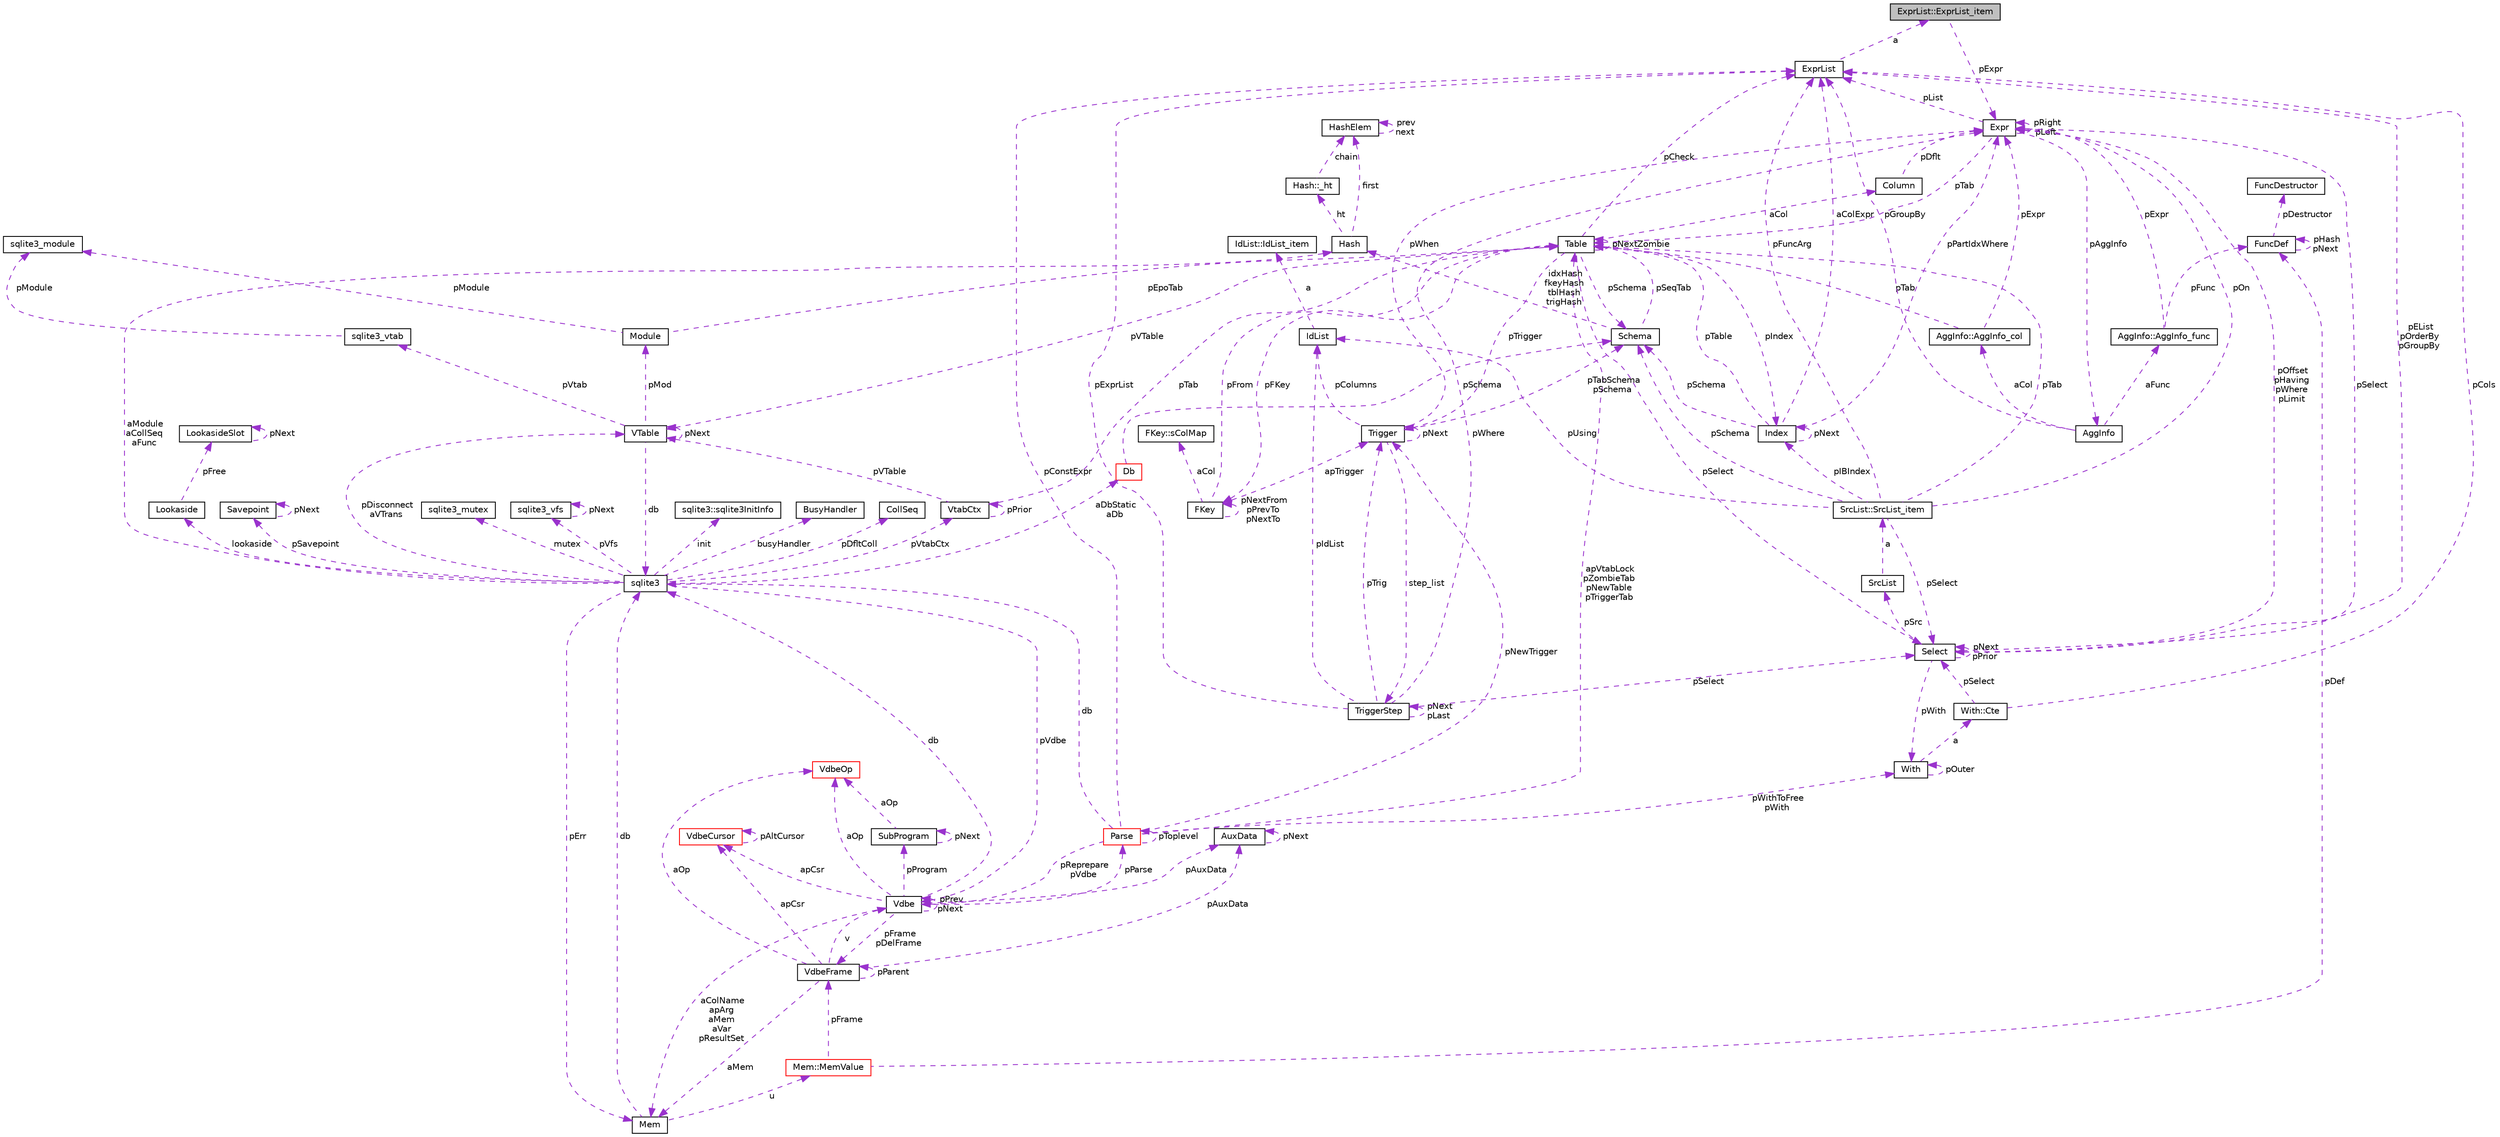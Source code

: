 digraph "ExprList::ExprList_item"
{
  edge [fontname="Helvetica",fontsize="10",labelfontname="Helvetica",labelfontsize="10"];
  node [fontname="Helvetica",fontsize="10",shape=record];
  Node1 [label="ExprList::ExprList_item",height=0.2,width=0.4,color="black", fillcolor="grey75", style="filled", fontcolor="black"];
  Node2 -> Node1 [dir="back",color="darkorchid3",fontsize="10",style="dashed",label=" pExpr" ,fontname="Helvetica"];
  Node2 [label="Expr",height=0.2,width=0.4,color="black", fillcolor="white", style="filled",URL="$structExpr.html"];
  Node3 -> Node2 [dir="back",color="darkorchid3",fontsize="10",style="dashed",label=" pAggInfo" ,fontname="Helvetica"];
  Node3 [label="AggInfo",height=0.2,width=0.4,color="black", fillcolor="white", style="filled",URL="$structAggInfo.html"];
  Node4 -> Node3 [dir="back",color="darkorchid3",fontsize="10",style="dashed",label=" aCol" ,fontname="Helvetica"];
  Node4 [label="AggInfo::AggInfo_col",height=0.2,width=0.4,color="black", fillcolor="white", style="filled",URL="$structAggInfo_1_1AggInfo__col.html"];
  Node2 -> Node4 [dir="back",color="darkorchid3",fontsize="10",style="dashed",label=" pExpr" ,fontname="Helvetica"];
  Node5 -> Node4 [dir="back",color="darkorchid3",fontsize="10",style="dashed",label=" pTab" ,fontname="Helvetica"];
  Node5 [label="Table",height=0.2,width=0.4,color="black", fillcolor="white", style="filled",URL="$structTable.html"];
  Node6 -> Node5 [dir="back",color="darkorchid3",fontsize="10",style="dashed",label=" pSchema" ,fontname="Helvetica"];
  Node6 [label="Schema",height=0.2,width=0.4,color="black", fillcolor="white", style="filled",URL="$structSchema.html"];
  Node5 -> Node6 [dir="back",color="darkorchid3",fontsize="10",style="dashed",label=" pSeqTab" ,fontname="Helvetica"];
  Node7 -> Node6 [dir="back",color="darkorchid3",fontsize="10",style="dashed",label=" idxHash\nfkeyHash\ntblHash\ntrigHash" ,fontname="Helvetica"];
  Node7 [label="Hash",height=0.2,width=0.4,color="black", fillcolor="white", style="filled",URL="$structHash.html"];
  Node8 -> Node7 [dir="back",color="darkorchid3",fontsize="10",style="dashed",label=" ht" ,fontname="Helvetica"];
  Node8 [label="Hash::_ht",height=0.2,width=0.4,color="black", fillcolor="white", style="filled",URL="$structHash_1_1__ht.html"];
  Node9 -> Node8 [dir="back",color="darkorchid3",fontsize="10",style="dashed",label=" chain" ,fontname="Helvetica"];
  Node9 [label="HashElem",height=0.2,width=0.4,color="black", fillcolor="white", style="filled",URL="$structHashElem.html"];
  Node9 -> Node9 [dir="back",color="darkorchid3",fontsize="10",style="dashed",label=" prev\nnext" ,fontname="Helvetica"];
  Node9 -> Node7 [dir="back",color="darkorchid3",fontsize="10",style="dashed",label=" first" ,fontname="Helvetica"];
  Node10 -> Node5 [dir="back",color="darkorchid3",fontsize="10",style="dashed",label=" aCol" ,fontname="Helvetica"];
  Node10 [label="Column",height=0.2,width=0.4,color="black", fillcolor="white", style="filled",URL="$structColumn.html"];
  Node2 -> Node10 [dir="back",color="darkorchid3",fontsize="10",style="dashed",label=" pDflt" ,fontname="Helvetica"];
  Node11 -> Node5 [dir="back",color="darkorchid3",fontsize="10",style="dashed",label=" pFKey" ,fontname="Helvetica"];
  Node11 [label="FKey",height=0.2,width=0.4,color="black", fillcolor="white", style="filled",URL="$structFKey.html"];
  Node12 -> Node11 [dir="back",color="darkorchid3",fontsize="10",style="dashed",label=" aCol" ,fontname="Helvetica"];
  Node12 [label="FKey::sColMap",height=0.2,width=0.4,color="black", fillcolor="white", style="filled",URL="$structFKey_1_1sColMap.html"];
  Node11 -> Node11 [dir="back",color="darkorchid3",fontsize="10",style="dashed",label=" pNextFrom\npPrevTo\npNextTo" ,fontname="Helvetica"];
  Node5 -> Node11 [dir="back",color="darkorchid3",fontsize="10",style="dashed",label=" pFrom" ,fontname="Helvetica"];
  Node13 -> Node11 [dir="back",color="darkorchid3",fontsize="10",style="dashed",label=" apTrigger" ,fontname="Helvetica"];
  Node13 [label="Trigger",height=0.2,width=0.4,color="black", fillcolor="white", style="filled",URL="$structTrigger.html"];
  Node14 -> Node13 [dir="back",color="darkorchid3",fontsize="10",style="dashed",label=" step_list" ,fontname="Helvetica"];
  Node14 [label="TriggerStep",height=0.2,width=0.4,color="black", fillcolor="white", style="filled",URL="$structTriggerStep.html"];
  Node14 -> Node14 [dir="back",color="darkorchid3",fontsize="10",style="dashed",label=" pNext\npLast" ,fontname="Helvetica"];
  Node2 -> Node14 [dir="back",color="darkorchid3",fontsize="10",style="dashed",label=" pWhere" ,fontname="Helvetica"];
  Node15 -> Node14 [dir="back",color="darkorchid3",fontsize="10",style="dashed",label=" pIdList" ,fontname="Helvetica"];
  Node15 [label="IdList",height=0.2,width=0.4,color="black", fillcolor="white", style="filled",URL="$structIdList.html"];
  Node16 -> Node15 [dir="back",color="darkorchid3",fontsize="10",style="dashed",label=" a" ,fontname="Helvetica"];
  Node16 [label="IdList::IdList_item",height=0.2,width=0.4,color="black", fillcolor="white", style="filled",URL="$structIdList_1_1IdList__item.html"];
  Node17 -> Node14 [dir="back",color="darkorchid3",fontsize="10",style="dashed",label=" pSelect" ,fontname="Helvetica"];
  Node17 [label="Select",height=0.2,width=0.4,color="black", fillcolor="white", style="filled",URL="$structSelect.html"];
  Node2 -> Node17 [dir="back",color="darkorchid3",fontsize="10",style="dashed",label=" pOffset\npHaving\npWhere\npLimit" ,fontname="Helvetica"];
  Node18 -> Node17 [dir="back",color="darkorchid3",fontsize="10",style="dashed",label=" pWith" ,fontname="Helvetica"];
  Node18 [label="With",height=0.2,width=0.4,color="black", fillcolor="white", style="filled",URL="$structWith.html"];
  Node19 -> Node18 [dir="back",color="darkorchid3",fontsize="10",style="dashed",label=" a" ,fontname="Helvetica"];
  Node19 [label="With::Cte",height=0.2,width=0.4,color="black", fillcolor="white", style="filled",URL="$structWith_1_1Cte.html"];
  Node17 -> Node19 [dir="back",color="darkorchid3",fontsize="10",style="dashed",label=" pSelect" ,fontname="Helvetica"];
  Node20 -> Node19 [dir="back",color="darkorchid3",fontsize="10",style="dashed",label=" pCols" ,fontname="Helvetica"];
  Node20 [label="ExprList",height=0.2,width=0.4,color="black", fillcolor="white", style="filled",URL="$structExprList.html"];
  Node1 -> Node20 [dir="back",color="darkorchid3",fontsize="10",style="dashed",label=" a" ,fontname="Helvetica"];
  Node18 -> Node18 [dir="back",color="darkorchid3",fontsize="10",style="dashed",label=" pOuter" ,fontname="Helvetica"];
  Node17 -> Node17 [dir="back",color="darkorchid3",fontsize="10",style="dashed",label=" pNext\npPrior" ,fontname="Helvetica"];
  Node21 -> Node17 [dir="back",color="darkorchid3",fontsize="10",style="dashed",label=" pSrc" ,fontname="Helvetica"];
  Node21 [label="SrcList",height=0.2,width=0.4,color="black", fillcolor="white", style="filled",URL="$structSrcList.html"];
  Node22 -> Node21 [dir="back",color="darkorchid3",fontsize="10",style="dashed",label=" a" ,fontname="Helvetica"];
  Node22 [label="SrcList::SrcList_item",height=0.2,width=0.4,color="black", fillcolor="white", style="filled",URL="$structSrcList_1_1SrcList__item.html"];
  Node6 -> Node22 [dir="back",color="darkorchid3",fontsize="10",style="dashed",label=" pSchema" ,fontname="Helvetica"];
  Node2 -> Node22 [dir="back",color="darkorchid3",fontsize="10",style="dashed",label=" pOn" ,fontname="Helvetica"];
  Node15 -> Node22 [dir="back",color="darkorchid3",fontsize="10",style="dashed",label=" pUsing" ,fontname="Helvetica"];
  Node5 -> Node22 [dir="back",color="darkorchid3",fontsize="10",style="dashed",label=" pTab" ,fontname="Helvetica"];
  Node17 -> Node22 [dir="back",color="darkorchid3",fontsize="10",style="dashed",label=" pSelect" ,fontname="Helvetica"];
  Node23 -> Node22 [dir="back",color="darkorchid3",fontsize="10",style="dashed",label=" pIBIndex" ,fontname="Helvetica"];
  Node23 [label="Index",height=0.2,width=0.4,color="black", fillcolor="white", style="filled",URL="$structIndex.html"];
  Node6 -> Node23 [dir="back",color="darkorchid3",fontsize="10",style="dashed",label=" pSchema" ,fontname="Helvetica"];
  Node2 -> Node23 [dir="back",color="darkorchid3",fontsize="10",style="dashed",label=" pPartIdxWhere" ,fontname="Helvetica"];
  Node5 -> Node23 [dir="back",color="darkorchid3",fontsize="10",style="dashed",label=" pTable" ,fontname="Helvetica"];
  Node20 -> Node23 [dir="back",color="darkorchid3",fontsize="10",style="dashed",label=" aColExpr" ,fontname="Helvetica"];
  Node23 -> Node23 [dir="back",color="darkorchid3",fontsize="10",style="dashed",label=" pNext" ,fontname="Helvetica"];
  Node20 -> Node22 [dir="back",color="darkorchid3",fontsize="10",style="dashed",label=" pFuncArg" ,fontname="Helvetica"];
  Node20 -> Node17 [dir="back",color="darkorchid3",fontsize="10",style="dashed",label=" pEList\npOrderBy\npGroupBy" ,fontname="Helvetica"];
  Node13 -> Node14 [dir="back",color="darkorchid3",fontsize="10",style="dashed",label=" pTrig" ,fontname="Helvetica"];
  Node20 -> Node14 [dir="back",color="darkorchid3",fontsize="10",style="dashed",label=" pExprList" ,fontname="Helvetica"];
  Node6 -> Node13 [dir="back",color="darkorchid3",fontsize="10",style="dashed",label=" pTabSchema\npSchema" ,fontname="Helvetica"];
  Node2 -> Node13 [dir="back",color="darkorchid3",fontsize="10",style="dashed",label=" pWhen" ,fontname="Helvetica"];
  Node15 -> Node13 [dir="back",color="darkorchid3",fontsize="10",style="dashed",label=" pColumns" ,fontname="Helvetica"];
  Node13 -> Node13 [dir="back",color="darkorchid3",fontsize="10",style="dashed",label=" pNext" ,fontname="Helvetica"];
  Node24 -> Node5 [dir="back",color="darkorchid3",fontsize="10",style="dashed",label=" pVTable" ,fontname="Helvetica"];
  Node24 [label="VTable",height=0.2,width=0.4,color="black", fillcolor="white", style="filled",URL="$structVTable.html"];
  Node25 -> Node24 [dir="back",color="darkorchid3",fontsize="10",style="dashed",label=" db" ,fontname="Helvetica"];
  Node25 [label="sqlite3",height=0.2,width=0.4,color="black", fillcolor="white", style="filled",URL="$structsqlite3.html"];
  Node26 -> Node25 [dir="back",color="darkorchid3",fontsize="10",style="dashed",label=" pErr" ,fontname="Helvetica"];
  Node26 [label="Mem",height=0.2,width=0.4,color="black", fillcolor="white", style="filled",URL="$structMem.html"];
  Node27 -> Node26 [dir="back",color="darkorchid3",fontsize="10",style="dashed",label=" u" ,fontname="Helvetica"];
  Node27 [label="Mem::MemValue",height=0.2,width=0.4,color="red", fillcolor="white", style="filled",URL="$unionMem_1_1MemValue.html"];
  Node28 -> Node27 [dir="back",color="darkorchid3",fontsize="10",style="dashed",label=" pFrame" ,fontname="Helvetica"];
  Node28 [label="VdbeFrame",height=0.2,width=0.4,color="black", fillcolor="white", style="filled",URL="$structVdbeFrame.html"];
  Node26 -> Node28 [dir="back",color="darkorchid3",fontsize="10",style="dashed",label=" aMem" ,fontname="Helvetica"];
  Node29 -> Node28 [dir="back",color="darkorchid3",fontsize="10",style="dashed",label=" v" ,fontname="Helvetica"];
  Node29 [label="Vdbe",height=0.2,width=0.4,color="black", fillcolor="white", style="filled",URL="$structVdbe.html"];
  Node26 -> Node29 [dir="back",color="darkorchid3",fontsize="10",style="dashed",label=" aColName\napArg\naMem\naVar\npResultSet" ,fontname="Helvetica"];
  Node29 -> Node29 [dir="back",color="darkorchid3",fontsize="10",style="dashed",label=" pPrev\npNext" ,fontname="Helvetica"];
  Node25 -> Node29 [dir="back",color="darkorchid3",fontsize="10",style="dashed",label=" db" ,fontname="Helvetica"];
  Node28 -> Node29 [dir="back",color="darkorchid3",fontsize="10",style="dashed",label=" pFrame\npDelFrame" ,fontname="Helvetica"];
  Node30 -> Node29 [dir="back",color="darkorchid3",fontsize="10",style="dashed",label=" pAuxData" ,fontname="Helvetica"];
  Node30 [label="AuxData",height=0.2,width=0.4,color="black", fillcolor="white", style="filled",URL="$structAuxData.html"];
  Node30 -> Node30 [dir="back",color="darkorchid3",fontsize="10",style="dashed",label=" pNext" ,fontname="Helvetica"];
  Node31 -> Node29 [dir="back",color="darkorchid3",fontsize="10",style="dashed",label=" pProgram" ,fontname="Helvetica"];
  Node31 [label="SubProgram",height=0.2,width=0.4,color="black", fillcolor="white", style="filled",URL="$structSubProgram.html"];
  Node31 -> Node31 [dir="back",color="darkorchid3",fontsize="10",style="dashed",label=" pNext" ,fontname="Helvetica"];
  Node32 -> Node31 [dir="back",color="darkorchid3",fontsize="10",style="dashed",label=" aOp" ,fontname="Helvetica"];
  Node32 [label="VdbeOp",height=0.2,width=0.4,color="red", fillcolor="white", style="filled",URL="$structVdbeOp.html"];
  Node33 -> Node29 [dir="back",color="darkorchid3",fontsize="10",style="dashed",label=" apCsr" ,fontname="Helvetica"];
  Node33 [label="VdbeCursor",height=0.2,width=0.4,color="red", fillcolor="white", style="filled",URL="$structVdbeCursor.html"];
  Node33 -> Node33 [dir="back",color="darkorchid3",fontsize="10",style="dashed",label=" pAltCursor" ,fontname="Helvetica"];
  Node34 -> Node29 [dir="back",color="darkorchid3",fontsize="10",style="dashed",label=" pParse" ,fontname="Helvetica"];
  Node34 [label="Parse",height=0.2,width=0.4,color="red", fillcolor="white", style="filled",URL="$structParse.html"];
  Node29 -> Node34 [dir="back",color="darkorchid3",fontsize="10",style="dashed",label=" pReprepare\npVdbe" ,fontname="Helvetica"];
  Node25 -> Node34 [dir="back",color="darkorchid3",fontsize="10",style="dashed",label=" db" ,fontname="Helvetica"];
  Node18 -> Node34 [dir="back",color="darkorchid3",fontsize="10",style="dashed",label=" pWithToFree\npWith" ,fontname="Helvetica"];
  Node5 -> Node34 [dir="back",color="darkorchid3",fontsize="10",style="dashed",label=" apVtabLock\npZombieTab\npNewTable\npTriggerTab" ,fontname="Helvetica"];
  Node13 -> Node34 [dir="back",color="darkorchid3",fontsize="10",style="dashed",label=" pNewTrigger" ,fontname="Helvetica"];
  Node20 -> Node34 [dir="back",color="darkorchid3",fontsize="10",style="dashed",label=" pConstExpr" ,fontname="Helvetica"];
  Node34 -> Node34 [dir="back",color="darkorchid3",fontsize="10",style="dashed",label=" pToplevel" ,fontname="Helvetica"];
  Node32 -> Node29 [dir="back",color="darkorchid3",fontsize="10",style="dashed",label=" aOp" ,fontname="Helvetica"];
  Node28 -> Node28 [dir="back",color="darkorchid3",fontsize="10",style="dashed",label=" pParent" ,fontname="Helvetica"];
  Node30 -> Node28 [dir="back",color="darkorchid3",fontsize="10",style="dashed",label=" pAuxData" ,fontname="Helvetica"];
  Node33 -> Node28 [dir="back",color="darkorchid3",fontsize="10",style="dashed",label=" apCsr" ,fontname="Helvetica"];
  Node32 -> Node28 [dir="back",color="darkorchid3",fontsize="10",style="dashed",label=" aOp" ,fontname="Helvetica"];
  Node35 -> Node27 [dir="back",color="darkorchid3",fontsize="10",style="dashed",label=" pDef" ,fontname="Helvetica"];
  Node35 [label="FuncDef",height=0.2,width=0.4,color="black", fillcolor="white", style="filled",URL="$structFuncDef.html"];
  Node36 -> Node35 [dir="back",color="darkorchid3",fontsize="10",style="dashed",label=" pDestructor" ,fontname="Helvetica"];
  Node36 [label="FuncDestructor",height=0.2,width=0.4,color="black", fillcolor="white", style="filled",URL="$structFuncDestructor.html"];
  Node35 -> Node35 [dir="back",color="darkorchid3",fontsize="10",style="dashed",label=" pHash\npNext" ,fontname="Helvetica"];
  Node25 -> Node26 [dir="back",color="darkorchid3",fontsize="10",style="dashed",label=" db" ,fontname="Helvetica"];
  Node29 -> Node25 [dir="back",color="darkorchid3",fontsize="10",style="dashed",label=" pVdbe" ,fontname="Helvetica"];
  Node37 -> Node25 [dir="back",color="darkorchid3",fontsize="10",style="dashed",label=" pSavepoint" ,fontname="Helvetica"];
  Node37 [label="Savepoint",height=0.2,width=0.4,color="black", fillcolor="white", style="filled",URL="$structSavepoint.html"];
  Node37 -> Node37 [dir="back",color="darkorchid3",fontsize="10",style="dashed",label=" pNext" ,fontname="Helvetica"];
  Node38 -> Node25 [dir="back",color="darkorchid3",fontsize="10",style="dashed",label=" lookaside" ,fontname="Helvetica"];
  Node38 [label="Lookaside",height=0.2,width=0.4,color="black", fillcolor="white", style="filled",URL="$structLookaside.html"];
  Node39 -> Node38 [dir="back",color="darkorchid3",fontsize="10",style="dashed",label=" pFree" ,fontname="Helvetica"];
  Node39 [label="LookasideSlot",height=0.2,width=0.4,color="black", fillcolor="white", style="filled",URL="$structLookasideSlot.html"];
  Node39 -> Node39 [dir="back",color="darkorchid3",fontsize="10",style="dashed",label=" pNext" ,fontname="Helvetica"];
  Node40 -> Node25 [dir="back",color="darkorchid3",fontsize="10",style="dashed",label=" mutex" ,fontname="Helvetica"];
  Node40 [label="sqlite3_mutex",height=0.2,width=0.4,color="black", fillcolor="white", style="filled",URL="$structsqlite3__mutex.html"];
  Node41 -> Node25 [dir="back",color="darkorchid3",fontsize="10",style="dashed",label=" pVfs" ,fontname="Helvetica"];
  Node41 [label="sqlite3_vfs",height=0.2,width=0.4,color="black", fillcolor="white", style="filled",URL="$structsqlite3__vfs.html"];
  Node41 -> Node41 [dir="back",color="darkorchid3",fontsize="10",style="dashed",label=" pNext" ,fontname="Helvetica"];
  Node42 -> Node25 [dir="back",color="darkorchid3",fontsize="10",style="dashed",label=" init" ,fontname="Helvetica"];
  Node42 [label="sqlite3::sqlite3InitInfo",height=0.2,width=0.4,color="black", fillcolor="white", style="filled",URL="$structsqlite3_1_1sqlite3InitInfo.html"];
  Node43 -> Node25 [dir="back",color="darkorchid3",fontsize="10",style="dashed",label=" busyHandler" ,fontname="Helvetica"];
  Node43 [label="BusyHandler",height=0.2,width=0.4,color="black", fillcolor="white", style="filled",URL="$structBusyHandler.html"];
  Node44 -> Node25 [dir="back",color="darkorchid3",fontsize="10",style="dashed",label=" pVtabCtx" ,fontname="Helvetica"];
  Node44 [label="VtabCtx",height=0.2,width=0.4,color="black", fillcolor="white", style="filled",URL="$structVtabCtx.html"];
  Node44 -> Node44 [dir="back",color="darkorchid3",fontsize="10",style="dashed",label=" pPrior" ,fontname="Helvetica"];
  Node24 -> Node44 [dir="back",color="darkorchid3",fontsize="10",style="dashed",label=" pVTable" ,fontname="Helvetica"];
  Node5 -> Node44 [dir="back",color="darkorchid3",fontsize="10",style="dashed",label=" pTab" ,fontname="Helvetica"];
  Node45 -> Node25 [dir="back",color="darkorchid3",fontsize="10",style="dashed",label=" pDfltColl" ,fontname="Helvetica"];
  Node45 [label="CollSeq",height=0.2,width=0.4,color="black", fillcolor="white", style="filled",URL="$structCollSeq.html"];
  Node24 -> Node25 [dir="back",color="darkorchid3",fontsize="10",style="dashed",label=" pDisconnect\naVTrans" ,fontname="Helvetica"];
  Node46 -> Node25 [dir="back",color="darkorchid3",fontsize="10",style="dashed",label=" aDbStatic\naDb" ,fontname="Helvetica"];
  Node46 [label="Db",height=0.2,width=0.4,color="red", fillcolor="white", style="filled",URL="$structDb.html"];
  Node6 -> Node46 [dir="back",color="darkorchid3",fontsize="10",style="dashed",label=" pSchema" ,fontname="Helvetica"];
  Node7 -> Node25 [dir="back",color="darkorchid3",fontsize="10",style="dashed",label=" aModule\naCollSeq\naFunc" ,fontname="Helvetica"];
  Node24 -> Node24 [dir="back",color="darkorchid3",fontsize="10",style="dashed",label=" pNext" ,fontname="Helvetica"];
  Node47 -> Node24 [dir="back",color="darkorchid3",fontsize="10",style="dashed",label=" pMod" ,fontname="Helvetica"];
  Node47 [label="Module",height=0.2,width=0.4,color="black", fillcolor="white", style="filled",URL="$structModule.html"];
  Node48 -> Node47 [dir="back",color="darkorchid3",fontsize="10",style="dashed",label=" pModule" ,fontname="Helvetica"];
  Node48 [label="sqlite3_module",height=0.2,width=0.4,color="black", fillcolor="white", style="filled",URL="$structsqlite3__module.html"];
  Node5 -> Node47 [dir="back",color="darkorchid3",fontsize="10",style="dashed",label=" pEpoTab" ,fontname="Helvetica"];
  Node49 -> Node24 [dir="back",color="darkorchid3",fontsize="10",style="dashed",label=" pVtab" ,fontname="Helvetica"];
  Node49 [label="sqlite3_vtab",height=0.2,width=0.4,color="black", fillcolor="white", style="filled",URL="$structsqlite3__vtab.html"];
  Node48 -> Node49 [dir="back",color="darkorchid3",fontsize="10",style="dashed",label=" pModule" ,fontname="Helvetica"];
  Node5 -> Node5 [dir="back",color="darkorchid3",fontsize="10",style="dashed",label=" pNextZombie" ,fontname="Helvetica"];
  Node13 -> Node5 [dir="back",color="darkorchid3",fontsize="10",style="dashed",label=" pTrigger" ,fontname="Helvetica"];
  Node17 -> Node5 [dir="back",color="darkorchid3",fontsize="10",style="dashed",label=" pSelect" ,fontname="Helvetica"];
  Node20 -> Node5 [dir="back",color="darkorchid3",fontsize="10",style="dashed",label=" pCheck" ,fontname="Helvetica"];
  Node23 -> Node5 [dir="back",color="darkorchid3",fontsize="10",style="dashed",label=" pIndex" ,fontname="Helvetica"];
  Node50 -> Node3 [dir="back",color="darkorchid3",fontsize="10",style="dashed",label=" aFunc" ,fontname="Helvetica"];
  Node50 [label="AggInfo::AggInfo_func",height=0.2,width=0.4,color="black", fillcolor="white", style="filled",URL="$structAggInfo_1_1AggInfo__func.html"];
  Node2 -> Node50 [dir="back",color="darkorchid3",fontsize="10",style="dashed",label=" pExpr" ,fontname="Helvetica"];
  Node35 -> Node50 [dir="back",color="darkorchid3",fontsize="10",style="dashed",label=" pFunc" ,fontname="Helvetica"];
  Node20 -> Node3 [dir="back",color="darkorchid3",fontsize="10",style="dashed",label=" pGroupBy" ,fontname="Helvetica"];
  Node2 -> Node2 [dir="back",color="darkorchid3",fontsize="10",style="dashed",label=" pRight\npLeft" ,fontname="Helvetica"];
  Node5 -> Node2 [dir="back",color="darkorchid3",fontsize="10",style="dashed",label=" pTab" ,fontname="Helvetica"];
  Node17 -> Node2 [dir="back",color="darkorchid3",fontsize="10",style="dashed",label=" pSelect" ,fontname="Helvetica"];
  Node20 -> Node2 [dir="back",color="darkorchid3",fontsize="10",style="dashed",label=" pList" ,fontname="Helvetica"];
}
